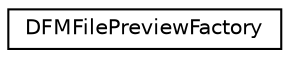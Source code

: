 digraph "类继承关系图"
{
  edge [fontname="Helvetica",fontsize="10",labelfontname="Helvetica",labelfontsize="10"];
  node [fontname="Helvetica",fontsize="10",shape=record];
  rankdir="LR";
  Node0 [label="DFMFilePreviewFactory",height=0.2,width=0.4,color="black", fillcolor="white", style="filled",URL="$class_d_f_m_file_preview_factory.html"];
}
